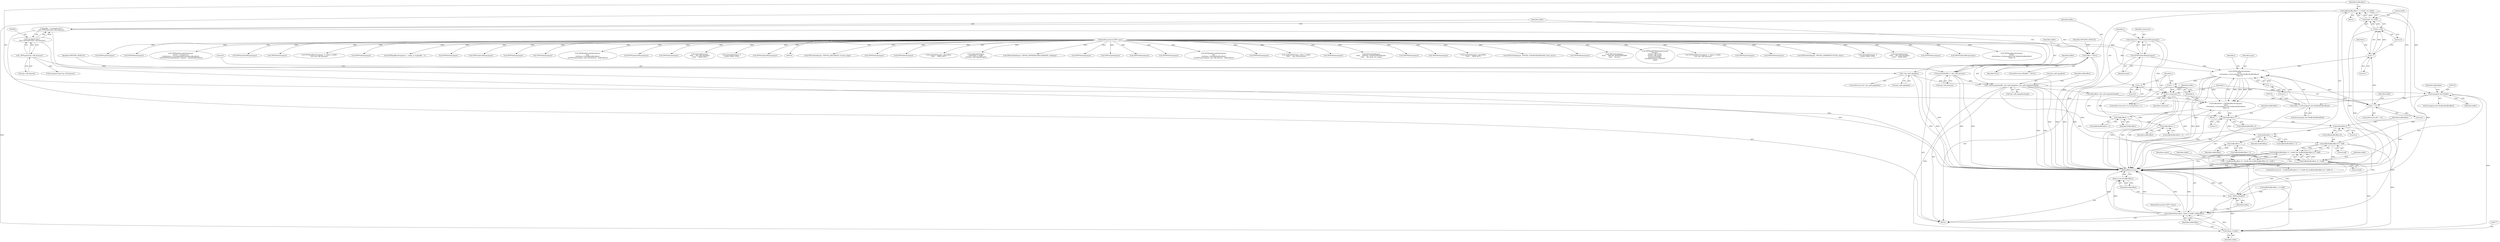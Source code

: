 digraph "0_libtiff_83a4b92815ea04969d494416eaae3d4c6b338e4a#diff-c8b4b355f9b5c06d585b23138e1c185f_4@array" {
"1000717" [label="(Call,buffer[bufferoffset++]=(0xd0 | ((i-1)%8)))"];
"1000722" [label="(Call,0xd0 | ((i-1)%8))"];
"1000724" [label="(Call,(i-1)%8)"];
"1000725" [label="(Call,i-1)"];
"1000707" [label="(Call,i != 0)"];
"1000700" [label="(Call,i<stripcount)"];
"1000697" [label="(Call,i=0)"];
"1000703" [label="(Call,i++)"];
"1000731" [label="(Call,TIFFReadRawStrip(input, \n\t\t\t\t\t\ti, \n\t\t\t\t\t\t(tdata_t) &(((unsigned char*)buffer)[bufferoffset]), \n\t\t\t\t\t\t-1))"];
"1000694" [label="(Call,TIFFNumberOfStrips(input))"];
"1000105" [label="(MethodParameterIn,TIFF* input)"];
"1000734" [label="(Call,(tdata_t) &(((unsigned char*)buffer)[bufferoffset]))"];
"1000738" [label="(Call,(unsigned char*)buffer)"];
"1000679" [label="(Call,_TIFFmemcpy(buffer, t2p->pdf_ojpegdata, t2p->pdf_ojpegdatalength))"];
"1000673" [label="(Call,memset(buffer, 0, t2p->tiff_datasize))"];
"1000652" [label="(Call,buffer==NULL)"];
"1000643" [label="(Call,buffer = (unsigned char*)\n\t\t\t\t\t_TIFFmalloc(t2p->tiff_datasize))"];
"1000645" [label="(Call,(unsigned char*)\n\t\t\t\t\t_TIFFmalloc(t2p->tiff_datasize))"];
"1000647" [label="(Call,_TIFFmalloc(t2p->tiff_datasize))"];
"1000626" [label="(Call,! t2p->pdf_ojpegdata)"];
"1000717" [label="(Call,buffer[bufferoffset++]=(0xd0 | ((i-1)%8)))"];
"1000742" [label="(Call,-1)"];
"1000692" [label="(Call,stripcount=TIFFNumberOfStrips(input))"];
"1000776" [label="(Call,(tdata_t) buffer)"];
"1000774" [label="(Call,t2pWriteFile(output, (tdata_t) buffer, bufferoffset))"];
"1000782" [label="(Return,return(bufferoffset);)"];
"1000780" [label="(Call,_TIFFfree(buffer))"];
"1000729" [label="(Call,bufferoffset+=TIFFReadRawStrip(input, \n\t\t\t\t\t\ti, \n\t\t\t\t\t\t(tdata_t) &(((unsigned char*)buffer)[bufferoffset]), \n\t\t\t\t\t\t-1))"];
"1000714" [label="(Call,bufferoffset++)"];
"1000720" [label="(Call,bufferoffset++)"];
"1000750" [label="(Call,bufferoffset-1)"];
"1000757" [label="(Call,bufferoffset-2)"];
"1000765" [label="(Call,bufferoffset++)"];
"1000771" [label="(Call,bufferoffset++)"];
"1000747" [label="(Call,buffer[bufferoffset-1]==0xd9)"];
"1000746" [label="(Call,(buffer[bufferoffset-1]==0xd9) && (buffer[bufferoffset-2]==0xff))"];
"1000745" [label="(Call,! ( (buffer[bufferoffset-1]==0xd9) && (buffer[bufferoffset-2]==0xff) ))"];
"1000754" [label="(Call,buffer[bufferoffset-2]==0xff)"];
"1000845" [label="(Call,TIFFGetField(input, TIFFTAG_JPEGTABLES, &count, &jpt))"];
"1000723" [label="(Literal,0xd0)"];
"1001159" [label="(Call,TIFFFileName(input))"];
"1000913" [label="(Call,TIFFFileName(input))"];
"1000699" [label="(Literal,0)"];
"1000681" [label="(Call,t2p->pdf_ojpegdata)"];
"1000715" [label="(Identifier,bufferoffset)"];
"1000753" [label="(Literal,0xd9)"];
"1000477" [label="(Call,t2pSeekFile(input, inputoffset,\n\t\t\t\t\t\t     SEEK_SET))"];
"1000464" [label="(Call,t2pReadFile(input,\n\t\t\t\t\t\t(tdata_t) buffer,\n\t\t\t\t\t\tt2p->pdf_ojpegiflength))"];
"1000764" [label="(Identifier,buffer)"];
"1000680" [label="(Identifier,buffer)"];
"1000694" [label="(Call,TIFFNumberOfStrips(input))"];
"1000684" [label="(Call,t2p->pdf_ojpegdatalength)"];
"1000675" [label="(Literal,0)"];
"1000741" [label="(Identifier,bufferoffset)"];
"1000713" [label="(Identifier,buffer)"];
"1001719" [label="(Call,TIFFGetField(input, TIFFTAG_REFERENCEBLACKWHITE, &xfloatp))"];
"1000734" [label="(Call,(tdata_t) &(((unsigned char*)buffer)[bufferoffset]))"];
"1000752" [label="(Literal,1)"];
"1000771" [label="(Call,bufferoffset++)"];
"1000749" [label="(Identifier,buffer)"];
"1000702" [label="(Identifier,stripcount)"];
"1000712" [label="(Call,buffer[bufferoffset++])"];
"1000688" [label="(Identifier,bufferoffset)"];
"1001093" [label="(Call,TIFFFileName(input))"];
"1000748" [label="(Call,buffer[bufferoffset-1])"];
"1000703" [label="(Call,i++)"];
"1000632" [label="(Identifier,TIFF2PDF_MODULE)"];
"1000726" [label="(Identifier,i)"];
"1000776" [label="(Call,(tdata_t) buffer)"];
"1000736" [label="(Call,&(((unsigned char*)buffer)[bufferoffset]))"];
"1000625" [label="(ControlStructure,if(! t2p->pdf_ojpegdata))"];
"1000751" [label="(Identifier,bufferoffset)"];
"1001118" [label="(Call,TIFFStripSize(input))"];
"1000705" [label="(Block,)"];
"1000645" [label="(Call,(unsigned char*)\n\t\t\t\t\t_TIFFmalloc(t2p->tiff_datasize))"];
"1000757" [label="(Call,bufferoffset-2)"];
"1001263" [label="(Call,TIFFFileName(input))"];
"1000634" [label="(Call,TIFFFileName(input))"];
"1000780" [label="(Call,_TIFFfree(buffer))"];
"1001067" [label="(Call,TIFFReadEncodedStrip(input, \n\t\t\t\ti, \n\t\t\t\t(tdata_t) &buffer[bufferoffset], \n\t\t\t\tTIFFmin(stripsize, t2p->tiff_datasize - bufferoffset)))"];
"1000769" [label="(Call,buffer[bufferoffset++])"];
"1001566" [label="(Call,TIFFFileName(input))"];
"1000766" [label="(Identifier,bufferoffset)"];
"1000422" [label="(Call,t2pReadFile(input, (tdata_t) buffer,\n\t\t\t\t\t\t     t2p->tiff_datasize))"];
"1000708" [label="(Identifier,i)"];
"1000774" [label="(Call,t2pWriteFile(output, (tdata_t) buffer, bufferoffset))"];
"1000746" [label="(Call,(buffer[bufferoffset-1]==0xd9) && (buffer[bufferoffset-2]==0xff))"];
"1000760" [label="(Literal,0xff)"];
"1000687" [label="(Call,bufferoffset=t2p->pdf_ojpegdatalength)"];
"1000744" [label="(ControlStructure,if( ! ( (buffer[bufferoffset-1]==0xd9) && (buffer[bufferoffset-2]==0xff) ) ))"];
"1000231" [label="(Call,TIFFFileName(input))"];
"1000481" [label="(Call,TIFFGetField(input,\n\t\t\t\t\t\t     TIFFTAG_YCBCRSUBSAMPLING,\n\t\t\t\t\t\t     &h_samp, &v_samp))"];
"1001424" [label="(Call,TIFFFileName(input))"];
"1000964" [label="(Call,TIFFFileName(input))"];
"1000697" [label="(Call,i=0)"];
"1000730" [label="(Identifier,bufferoffset)"];
"1000772" [label="(Identifier,bufferoffset)"];
"1000674" [label="(Identifier,buffer)"];
"1000733" [label="(Identifier,i)"];
"1000731" [label="(Call,TIFFReadRawStrip(input, \n\t\t\t\t\t\ti, \n\t\t\t\t\t\t(tdata_t) &(((unsigned char*)buffer)[bufferoffset]), \n\t\t\t\t\t\t-1))"];
"1000430" [label="(Call,t2pSeekFile(input, inputoffset,\n\t\t\t\t\t\t     SEEK_SET))"];
"1001945" [label="(MethodReturn,tsize_t)"];
"1000710" [label="(Block,)"];
"1000105" [label="(MethodParameterIn,TIFF* input)"];
"1000750" [label="(Call,bufferoffset-1)"];
"1000765" [label="(Call,bufferoffset++)"];
"1001694" [label="(Call,TIFFGetField(input, TIFFTAG_YCBCRSUBSAMPLING, &hor, &ver))"];
"1000659" [label="(Call,(unsigned long) t2p->tiff_datasize)"];
"1000695" [label="(Identifier,input)"];
"1000664" [label="(Call,TIFFFileName(input))"];
"1000529" [label="(Call,TIFFGetField(input,\n\t\t\t\t\t\t     TIFFTAG_ROWSPERSTRIP,\n\t\t\t\t\t\t     &rows))"];
"1000644" [label="(Identifier,buffer)"];
"1000778" [label="(Identifier,buffer)"];
"1000763" [label="(Call,buffer[bufferoffset++])"];
"1000106" [label="(MethodParameterIn,TIFF* output)"];
"1001549" [label="(Call,TIFFReadRGBAImageOriented(\n\t\t\t\tinput, \n\t\t\t\tt2p->tiff_width, \n\t\t\t\tt2p->tiff_length, \n\t\t\t\t(uint32*)buffer, \n\t\t\t\tORIENTATION_TOPLEFT,\n\t\t\t\t0))"];
"1000722" [label="(Call,0xd0 | ((i-1)%8))"];
"1000696" [label="(ControlStructure,for(i=0;i<stripcount;i++))"];
"1000692" [label="(Call,stripcount=TIFFNumberOfStrips(input))"];
"1000743" [label="(Literal,1)"];
"1000240" [label="(Call,TIFFReadRawStrip(input, 0, (tdata_t) buffer,\n\t\t\t\t\t t2p->tiff_datasize))"];
"1000701" [label="(Identifier,i)"];
"1000724" [label="(Call,(i-1)%8)"];
"1001049" [label="(Call,TIFFStripSize(input))"];
"1000627" [label="(Call,t2p->pdf_ojpegdata)"];
"1000779" [label="(Identifier,bufferoffset)"];
"1001531" [label="(Call,TIFFFileName(input))"];
"1000704" [label="(Identifier,i)"];
"1000626" [label="(Call,! t2p->pdf_ojpegdata)"];
"1000721" [label="(Identifier,bufferoffset)"];
"1000725" [label="(Call,i-1)"];
"1000718" [label="(Call,buffer[bufferoffset++])"];
"1000872" [label="(Call,TIFFGetField(input, TIFFTAG_STRIPBYTECOUNTS, &sbc))"];
"1000673" [label="(Call,memset(buffer, 0, t2p->tiff_datasize))"];
"1000717" [label="(Call,buffer[bufferoffset++]=(0xd0 | ((i-1)%8)))"];
"1000706" [label="(ControlStructure,if(i != 0))"];
"1000783" [label="(Identifier,bufferoffset)"];
"1000768" [label="(Call,buffer[bufferoffset++]=0xd9)"];
"1000720" [label="(Call,bufferoffset++)"];
"1000624" [label="(Block,)"];
"1000709" [label="(Literal,0)"];
"1000643" [label="(Call,buffer = (unsigned char*)\n\t\t\t\t\t_TIFFmalloc(t2p->tiff_datasize))"];
"1000700" [label="(Call,i<stripcount)"];
"1000729" [label="(Call,bufferoffset+=TIFFReadRawStrip(input, \n\t\t\t\t\t\ti, \n\t\t\t\t\t\t(tdata_t) &(((unsigned char*)buffer)[bufferoffset]), \n\t\t\t\t\t\t-1))"];
"1000452" [label="(Call,t2pSeekFile(input, 0,\n\t\t\t\t\t\t\t\t SEEK_CUR))"];
"1000456" [label="(Call,t2pSeekFile(input,\n\t\t\t\t\t\t     t2p->tiff_dataoffset,\n\t\t\t\t\t\t     SEEK_SET))"];
"1000781" [label="(Identifier,buffer)"];
"1000648" [label="(Call,t2p->tiff_datasize)"];
"1000828" [label="(Call,TIFFFileName(input))"];
"1000742" [label="(Call,-1)"];
"1000563" [label="(Call,TIFFNumberOfStrips(input))"];
"1000727" [label="(Literal,1)"];
"1000600" [label="(Call,TIFFReadRawStrip(input, \n\t\t\t\t\t\t\ti, \n\t\t\t\t\t\t\t(tdata_t) &(((unsigned char*)buffer)[bufferoffset]), \n\t\t\t\t\t\t\t-1))"];
"1000652" [label="(Call,buffer==NULL)"];
"1001329" [label="(Call,TIFFStripSize(input))"];
"1000654" [label="(Identifier,NULL)"];
"1000303" [label="(Call,TIFFFileName(input))"];
"1000775" [label="(Identifier,output)"];
"1000756" [label="(Identifier,buffer)"];
"1000714" [label="(Call,bufferoffset++)"];
"1000693" [label="(Identifier,stripcount)"];
"1000657" [label="(Identifier,TIFF2PDF_MODULE)"];
"1001231" [label="(Call,TIFFReadEncodedStrip(input, \n\t\t\t\t\t\t\ti + j*stripcount, \n\t\t\t\t\t\t\t(tdata_t) &(samplebuffer[samplebufferoffset]), \n\t\t\t\t\t\t\tTIFFmin(sepstripsize, stripsize - samplebufferoffset)))"];
"1000647" [label="(Call,_TIFFmalloc(t2p->tiff_datasize))"];
"1000651" [label="(ControlStructure,if(buffer==NULL))"];
"1001122" [label="(Call,TIFFNumberOfStrips(input))"];
"1000759" [label="(Literal,2)"];
"1000754" [label="(Call,buffer[bufferoffset-2]==0xff)"];
"1000738" [label="(Call,(unsigned char*)buffer)"];
"1000388" [label="(Call,TIFFFileName(input))"];
"1000728" [label="(Literal,8)"];
"1000318" [label="(Call,TIFFReadRawStrip(input, 0, (tdata_t) buffer,\n\t\t\t\t\t t2p->tiff_datasize))"];
"1000707" [label="(Call,i != 0)"];
"1000679" [label="(Call,_TIFFmemcpy(buffer, t2p->pdf_ojpegdata, t2p->pdf_ojpegdatalength))"];
"1001373" [label="(Call,TIFFFileName(input))"];
"1000936" [label="(Call,TIFFReadRawStrip(input, i, (tdata_t) stripbuffer, -1))"];
"1001032" [label="(Call,TIFFFileName(input))"];
"1001333" [label="(Call,TIFFNumberOfStrips(input))"];
"1001741" [label="(Call,TIFFFileName(input))"];
"1000698" [label="(Identifier,i)"];
"1001312" [label="(Call,TIFFFileName(input))"];
"1001347" [label="(Call,TIFFReadEncodedStrip(input, \n\t\t\t\ti, \n\t\t\t\t(tdata_t) &buffer[bufferoffset], \n\t\t\t\tTIFFmin(stripsize, t2p->tiff_datasize - bufferoffset)))"];
"1000676" [label="(Call,t2p->tiff_datasize)"];
"1001053" [label="(Call,TIFFNumberOfStrips(input))"];
"1000745" [label="(Call,! ( (buffer[bufferoffset-1]==0xd9) && (buffer[bufferoffset-2]==0xff) ))"];
"1000732" [label="(Identifier,input)"];
"1000747" [label="(Call,buffer[bufferoffset-1]==0xd9)"];
"1000782" [label="(Return,return(bufferoffset);)"];
"1001193" [label="(Call,TIFFFileName(input))"];
"1000416" [label="(Call,t2pSeekFile(input,\n\t\t\t\t\t\t     t2p->tiff_dataoffset,\n\t\t\t\t\t\t     SEEK_SET))"];
"1000412" [label="(Call,t2pSeekFile(input, 0,\n\t\t\t\t\t\t\t\t SEEK_CUR))"];
"1000653" [label="(Identifier,buffer)"];
"1000737" [label="(Call,((unsigned char*)buffer)[bufferoffset])"];
"1000755" [label="(Call,buffer[bufferoffset-2])"];
"1000758" [label="(Identifier,bufferoffset)"];
"1000870" [label="(Call,TIFFNumberOfStrips(input))"];
"1000740" [label="(Identifier,buffer)"];
"1000717" -> "1000710"  [label="AST: "];
"1000717" -> "1000722"  [label="CFG: "];
"1000718" -> "1000717"  [label="AST: "];
"1000722" -> "1000717"  [label="AST: "];
"1000730" -> "1000717"  [label="CFG: "];
"1000717" -> "1001945"  [label="DDG: "];
"1000717" -> "1001945"  [label="DDG: "];
"1000722" -> "1000717"  [label="DDG: "];
"1000722" -> "1000717"  [label="DDG: "];
"1000717" -> "1000738"  [label="DDG: "];
"1000717" -> "1000776"  [label="DDG: "];
"1000717" -> "1000780"  [label="DDG: "];
"1000722" -> "1000724"  [label="CFG: "];
"1000723" -> "1000722"  [label="AST: "];
"1000724" -> "1000722"  [label="AST: "];
"1000722" -> "1001945"  [label="DDG: "];
"1000724" -> "1000722"  [label="DDG: "];
"1000724" -> "1000722"  [label="DDG: "];
"1000724" -> "1000728"  [label="CFG: "];
"1000725" -> "1000724"  [label="AST: "];
"1000728" -> "1000724"  [label="AST: "];
"1000724" -> "1001945"  [label="DDG: "];
"1000725" -> "1000724"  [label="DDG: "];
"1000725" -> "1000724"  [label="DDG: "];
"1000725" -> "1000727"  [label="CFG: "];
"1000726" -> "1000725"  [label="AST: "];
"1000727" -> "1000725"  [label="AST: "];
"1000728" -> "1000725"  [label="CFG: "];
"1000707" -> "1000725"  [label="DDG: "];
"1000725" -> "1000731"  [label="DDG: "];
"1000707" -> "1000706"  [label="AST: "];
"1000707" -> "1000709"  [label="CFG: "];
"1000708" -> "1000707"  [label="AST: "];
"1000709" -> "1000707"  [label="AST: "];
"1000713" -> "1000707"  [label="CFG: "];
"1000730" -> "1000707"  [label="CFG: "];
"1000707" -> "1001945"  [label="DDG: "];
"1000700" -> "1000707"  [label="DDG: "];
"1000707" -> "1000731"  [label="DDG: "];
"1000700" -> "1000696"  [label="AST: "];
"1000700" -> "1000702"  [label="CFG: "];
"1000701" -> "1000700"  [label="AST: "];
"1000702" -> "1000700"  [label="AST: "];
"1000708" -> "1000700"  [label="CFG: "];
"1000749" -> "1000700"  [label="CFG: "];
"1000700" -> "1001945"  [label="DDG: "];
"1000700" -> "1001945"  [label="DDG: "];
"1000700" -> "1001945"  [label="DDG: "];
"1000697" -> "1000700"  [label="DDG: "];
"1000703" -> "1000700"  [label="DDG: "];
"1000692" -> "1000700"  [label="DDG: "];
"1000697" -> "1000696"  [label="AST: "];
"1000697" -> "1000699"  [label="CFG: "];
"1000698" -> "1000697"  [label="AST: "];
"1000699" -> "1000697"  [label="AST: "];
"1000701" -> "1000697"  [label="CFG: "];
"1000703" -> "1000696"  [label="AST: "];
"1000703" -> "1000704"  [label="CFG: "];
"1000704" -> "1000703"  [label="AST: "];
"1000701" -> "1000703"  [label="CFG: "];
"1000731" -> "1000703"  [label="DDG: "];
"1000731" -> "1000729"  [label="AST: "];
"1000731" -> "1000742"  [label="CFG: "];
"1000732" -> "1000731"  [label="AST: "];
"1000733" -> "1000731"  [label="AST: "];
"1000734" -> "1000731"  [label="AST: "];
"1000742" -> "1000731"  [label="AST: "];
"1000729" -> "1000731"  [label="CFG: "];
"1000731" -> "1001945"  [label="DDG: "];
"1000731" -> "1001945"  [label="DDG: "];
"1000731" -> "1001945"  [label="DDG: "];
"1000731" -> "1000729"  [label="DDG: "];
"1000731" -> "1000729"  [label="DDG: "];
"1000731" -> "1000729"  [label="DDG: "];
"1000731" -> "1000729"  [label="DDG: "];
"1000694" -> "1000731"  [label="DDG: "];
"1000105" -> "1000731"  [label="DDG: "];
"1000734" -> "1000731"  [label="DDG: "];
"1000742" -> "1000731"  [label="DDG: "];
"1000694" -> "1000692"  [label="AST: "];
"1000694" -> "1000695"  [label="CFG: "];
"1000695" -> "1000694"  [label="AST: "];
"1000692" -> "1000694"  [label="CFG: "];
"1000694" -> "1001945"  [label="DDG: "];
"1000694" -> "1000692"  [label="DDG: "];
"1000105" -> "1000694"  [label="DDG: "];
"1000105" -> "1000103"  [label="AST: "];
"1000105" -> "1001945"  [label="DDG: "];
"1000105" -> "1000231"  [label="DDG: "];
"1000105" -> "1000240"  [label="DDG: "];
"1000105" -> "1000303"  [label="DDG: "];
"1000105" -> "1000318"  [label="DDG: "];
"1000105" -> "1000388"  [label="DDG: "];
"1000105" -> "1000412"  [label="DDG: "];
"1000105" -> "1000416"  [label="DDG: "];
"1000105" -> "1000422"  [label="DDG: "];
"1000105" -> "1000430"  [label="DDG: "];
"1000105" -> "1000452"  [label="DDG: "];
"1000105" -> "1000456"  [label="DDG: "];
"1000105" -> "1000464"  [label="DDG: "];
"1000105" -> "1000477"  [label="DDG: "];
"1000105" -> "1000481"  [label="DDG: "];
"1000105" -> "1000529"  [label="DDG: "];
"1000105" -> "1000563"  [label="DDG: "];
"1000105" -> "1000600"  [label="DDG: "];
"1000105" -> "1000634"  [label="DDG: "];
"1000105" -> "1000664"  [label="DDG: "];
"1000105" -> "1000828"  [label="DDG: "];
"1000105" -> "1000845"  [label="DDG: "];
"1000105" -> "1000870"  [label="DDG: "];
"1000105" -> "1000872"  [label="DDG: "];
"1000105" -> "1000913"  [label="DDG: "];
"1000105" -> "1000936"  [label="DDG: "];
"1000105" -> "1000964"  [label="DDG: "];
"1000105" -> "1001032"  [label="DDG: "];
"1000105" -> "1001049"  [label="DDG: "];
"1000105" -> "1001053"  [label="DDG: "];
"1000105" -> "1001067"  [label="DDG: "];
"1000105" -> "1001093"  [label="DDG: "];
"1000105" -> "1001118"  [label="DDG: "];
"1000105" -> "1001122"  [label="DDG: "];
"1000105" -> "1001159"  [label="DDG: "];
"1000105" -> "1001193"  [label="DDG: "];
"1000105" -> "1001231"  [label="DDG: "];
"1000105" -> "1001263"  [label="DDG: "];
"1000105" -> "1001312"  [label="DDG: "];
"1000105" -> "1001329"  [label="DDG: "];
"1000105" -> "1001333"  [label="DDG: "];
"1000105" -> "1001347"  [label="DDG: "];
"1000105" -> "1001373"  [label="DDG: "];
"1000105" -> "1001424"  [label="DDG: "];
"1000105" -> "1001531"  [label="DDG: "];
"1000105" -> "1001549"  [label="DDG: "];
"1000105" -> "1001566"  [label="DDG: "];
"1000105" -> "1001694"  [label="DDG: "];
"1000105" -> "1001719"  [label="DDG: "];
"1000105" -> "1001741"  [label="DDG: "];
"1000734" -> "1000736"  [label="CFG: "];
"1000735" -> "1000734"  [label="AST: "];
"1000736" -> "1000734"  [label="AST: "];
"1000743" -> "1000734"  [label="CFG: "];
"1000734" -> "1001945"  [label="DDG: "];
"1000738" -> "1000734"  [label="DDG: "];
"1000738" -> "1000737"  [label="AST: "];
"1000738" -> "1000740"  [label="CFG: "];
"1000739" -> "1000738"  [label="AST: "];
"1000740" -> "1000738"  [label="AST: "];
"1000741" -> "1000738"  [label="CFG: "];
"1000679" -> "1000738"  [label="DDG: "];
"1000738" -> "1000747"  [label="DDG: "];
"1000738" -> "1000754"  [label="DDG: "];
"1000738" -> "1000776"  [label="DDG: "];
"1000679" -> "1000624"  [label="AST: "];
"1000679" -> "1000684"  [label="CFG: "];
"1000680" -> "1000679"  [label="AST: "];
"1000681" -> "1000679"  [label="AST: "];
"1000684" -> "1000679"  [label="AST: "];
"1000688" -> "1000679"  [label="CFG: "];
"1000679" -> "1001945"  [label="DDG: "];
"1000679" -> "1001945"  [label="DDG: "];
"1000673" -> "1000679"  [label="DDG: "];
"1000626" -> "1000679"  [label="DDG: "];
"1000679" -> "1000687"  [label="DDG: "];
"1000679" -> "1000747"  [label="DDG: "];
"1000679" -> "1000754"  [label="DDG: "];
"1000679" -> "1000776"  [label="DDG: "];
"1000673" -> "1000624"  [label="AST: "];
"1000673" -> "1000676"  [label="CFG: "];
"1000674" -> "1000673"  [label="AST: "];
"1000675" -> "1000673"  [label="AST: "];
"1000676" -> "1000673"  [label="AST: "];
"1000680" -> "1000673"  [label="CFG: "];
"1000673" -> "1001945"  [label="DDG: "];
"1000673" -> "1001945"  [label="DDG: "];
"1000652" -> "1000673"  [label="DDG: "];
"1000647" -> "1000673"  [label="DDG: "];
"1000652" -> "1000651"  [label="AST: "];
"1000652" -> "1000654"  [label="CFG: "];
"1000653" -> "1000652"  [label="AST: "];
"1000654" -> "1000652"  [label="AST: "];
"1000657" -> "1000652"  [label="CFG: "];
"1000674" -> "1000652"  [label="CFG: "];
"1000652" -> "1001945"  [label="DDG: "];
"1000652" -> "1001945"  [label="DDG: "];
"1000652" -> "1001945"  [label="DDG: "];
"1000643" -> "1000652"  [label="DDG: "];
"1000643" -> "1000624"  [label="AST: "];
"1000643" -> "1000645"  [label="CFG: "];
"1000644" -> "1000643"  [label="AST: "];
"1000645" -> "1000643"  [label="AST: "];
"1000653" -> "1000643"  [label="CFG: "];
"1000643" -> "1001945"  [label="DDG: "];
"1000645" -> "1000643"  [label="DDG: "];
"1000645" -> "1000647"  [label="CFG: "];
"1000646" -> "1000645"  [label="AST: "];
"1000647" -> "1000645"  [label="AST: "];
"1000645" -> "1001945"  [label="DDG: "];
"1000647" -> "1000645"  [label="DDG: "];
"1000647" -> "1000648"  [label="CFG: "];
"1000648" -> "1000647"  [label="AST: "];
"1000647" -> "1000659"  [label="DDG: "];
"1000626" -> "1000625"  [label="AST: "];
"1000626" -> "1000627"  [label="CFG: "];
"1000627" -> "1000626"  [label="AST: "];
"1000632" -> "1000626"  [label="CFG: "];
"1000644" -> "1000626"  [label="CFG: "];
"1000626" -> "1001945"  [label="DDG: "];
"1000626" -> "1001945"  [label="DDG: "];
"1000742" -> "1000743"  [label="CFG: "];
"1000743" -> "1000742"  [label="AST: "];
"1000692" -> "1000624"  [label="AST: "];
"1000693" -> "1000692"  [label="AST: "];
"1000698" -> "1000692"  [label="CFG: "];
"1000692" -> "1001945"  [label="DDG: "];
"1000776" -> "1000774"  [label="AST: "];
"1000776" -> "1000778"  [label="CFG: "];
"1000777" -> "1000776"  [label="AST: "];
"1000778" -> "1000776"  [label="AST: "];
"1000779" -> "1000776"  [label="CFG: "];
"1000776" -> "1000774"  [label="DDG: "];
"1000747" -> "1000776"  [label="DDG: "];
"1000768" -> "1000776"  [label="DDG: "];
"1000754" -> "1000776"  [label="DDG: "];
"1000776" -> "1000780"  [label="DDG: "];
"1000774" -> "1000624"  [label="AST: "];
"1000774" -> "1000779"  [label="CFG: "];
"1000775" -> "1000774"  [label="AST: "];
"1000779" -> "1000774"  [label="AST: "];
"1000781" -> "1000774"  [label="CFG: "];
"1000774" -> "1001945"  [label="DDG: "];
"1000774" -> "1001945"  [label="DDG: "];
"1000774" -> "1001945"  [label="DDG: "];
"1000774" -> "1001945"  [label="DDG: "];
"1000106" -> "1000774"  [label="DDG: "];
"1000750" -> "1000774"  [label="DDG: "];
"1000757" -> "1000774"  [label="DDG: "];
"1000771" -> "1000774"  [label="DDG: "];
"1000774" -> "1000782"  [label="DDG: "];
"1000782" -> "1000624"  [label="AST: "];
"1000782" -> "1000783"  [label="CFG: "];
"1000783" -> "1000782"  [label="AST: "];
"1001945" -> "1000782"  [label="CFG: "];
"1000782" -> "1001945"  [label="DDG: "];
"1000783" -> "1000782"  [label="DDG: "];
"1000780" -> "1000624"  [label="AST: "];
"1000780" -> "1000781"  [label="CFG: "];
"1000781" -> "1000780"  [label="AST: "];
"1000783" -> "1000780"  [label="CFG: "];
"1000780" -> "1001945"  [label="DDG: "];
"1000780" -> "1001945"  [label="DDG: "];
"1000747" -> "1000780"  [label="DDG: "];
"1000768" -> "1000780"  [label="DDG: "];
"1000754" -> "1000780"  [label="DDG: "];
"1000729" -> "1000705"  [label="AST: "];
"1000730" -> "1000729"  [label="AST: "];
"1000704" -> "1000729"  [label="CFG: "];
"1000729" -> "1001945"  [label="DDG: "];
"1000729" -> "1000714"  [label="DDG: "];
"1000720" -> "1000729"  [label="DDG: "];
"1000687" -> "1000729"  [label="DDG: "];
"1000729" -> "1000750"  [label="DDG: "];
"1000714" -> "1000712"  [label="AST: "];
"1000714" -> "1000715"  [label="CFG: "];
"1000715" -> "1000714"  [label="AST: "];
"1000712" -> "1000714"  [label="CFG: "];
"1000687" -> "1000714"  [label="DDG: "];
"1000714" -> "1000720"  [label="DDG: "];
"1000720" -> "1000718"  [label="AST: "];
"1000720" -> "1000721"  [label="CFG: "];
"1000721" -> "1000720"  [label="AST: "];
"1000718" -> "1000720"  [label="CFG: "];
"1000750" -> "1000748"  [label="AST: "];
"1000750" -> "1000752"  [label="CFG: "];
"1000751" -> "1000750"  [label="AST: "];
"1000752" -> "1000750"  [label="AST: "];
"1000748" -> "1000750"  [label="CFG: "];
"1000687" -> "1000750"  [label="DDG: "];
"1000750" -> "1000757"  [label="DDG: "];
"1000750" -> "1000765"  [label="DDG: "];
"1000757" -> "1000755"  [label="AST: "];
"1000757" -> "1000759"  [label="CFG: "];
"1000758" -> "1000757"  [label="AST: "];
"1000759" -> "1000757"  [label="AST: "];
"1000755" -> "1000757"  [label="CFG: "];
"1000757" -> "1000765"  [label="DDG: "];
"1000765" -> "1000763"  [label="AST: "];
"1000765" -> "1000766"  [label="CFG: "];
"1000766" -> "1000765"  [label="AST: "];
"1000763" -> "1000765"  [label="CFG: "];
"1000765" -> "1000771"  [label="DDG: "];
"1000771" -> "1000769"  [label="AST: "];
"1000771" -> "1000772"  [label="CFG: "];
"1000772" -> "1000771"  [label="AST: "];
"1000769" -> "1000771"  [label="CFG: "];
"1000747" -> "1000746"  [label="AST: "];
"1000747" -> "1000753"  [label="CFG: "];
"1000748" -> "1000747"  [label="AST: "];
"1000753" -> "1000747"  [label="AST: "];
"1000756" -> "1000747"  [label="CFG: "];
"1000746" -> "1000747"  [label="CFG: "];
"1000747" -> "1001945"  [label="DDG: "];
"1000747" -> "1000746"  [label="DDG: "];
"1000747" -> "1000746"  [label="DDG: "];
"1000746" -> "1000745"  [label="AST: "];
"1000746" -> "1000754"  [label="CFG: "];
"1000754" -> "1000746"  [label="AST: "];
"1000745" -> "1000746"  [label="CFG: "];
"1000746" -> "1001945"  [label="DDG: "];
"1000746" -> "1001945"  [label="DDG: "];
"1000746" -> "1000745"  [label="DDG: "];
"1000746" -> "1000745"  [label="DDG: "];
"1000754" -> "1000746"  [label="DDG: "];
"1000754" -> "1000746"  [label="DDG: "];
"1000745" -> "1000744"  [label="AST: "];
"1000764" -> "1000745"  [label="CFG: "];
"1000775" -> "1000745"  [label="CFG: "];
"1000745" -> "1001945"  [label="DDG: "];
"1000745" -> "1001945"  [label="DDG: "];
"1000754" -> "1000760"  [label="CFG: "];
"1000755" -> "1000754"  [label="AST: "];
"1000760" -> "1000754"  [label="AST: "];
"1000754" -> "1001945"  [label="DDG: "];
}
